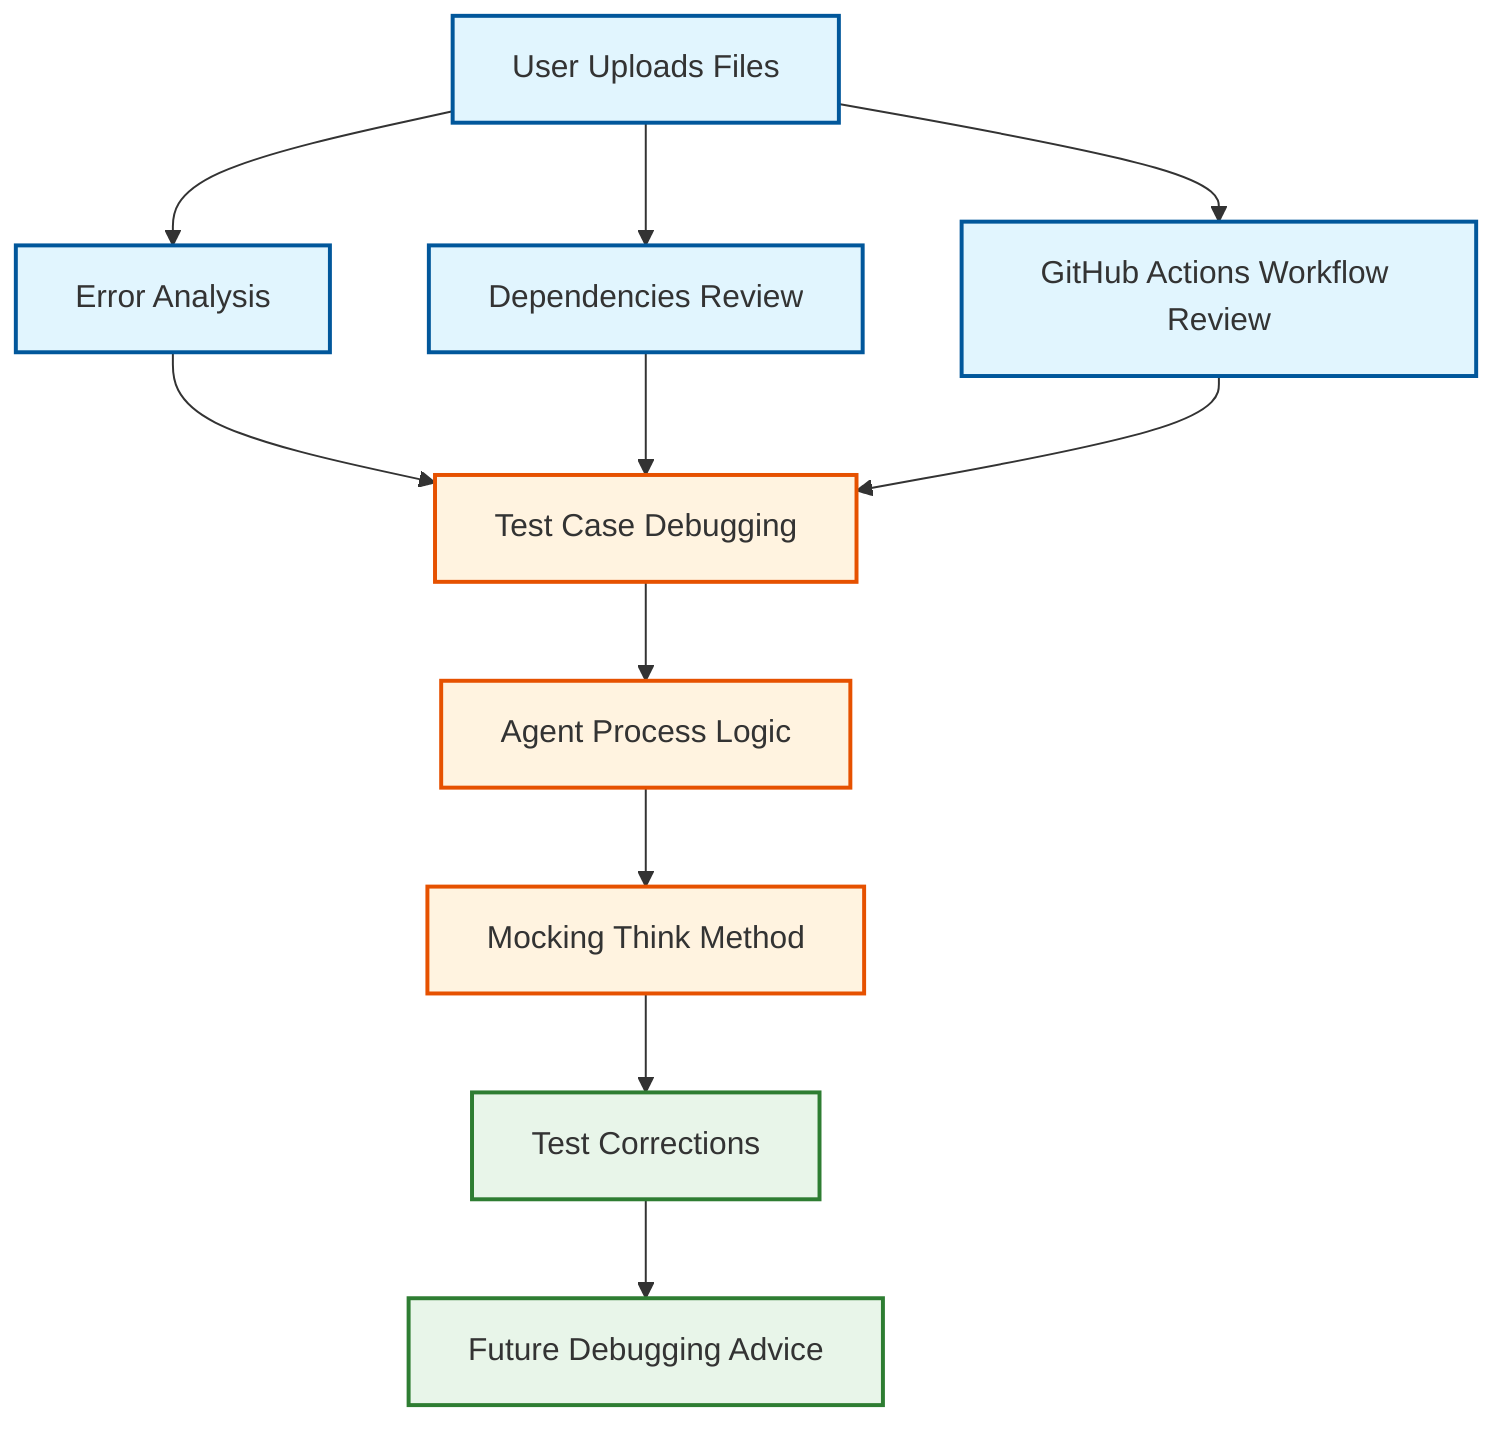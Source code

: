 flowchart TD
    A[User Uploads Files] --> B[Error Analysis]
    A --> C[Dependencies Review]
    A --> D[GitHub Actions Workflow Review]
    B --> E[Test Case Debugging]
    C --> E
    D --> E
    E --> F[Agent Process Logic]
    F --> G[Mocking Think Method]
    G --> H[Test Corrections]
    H --> I[Future Debugging Advice]

    classDef review fill:#e1f5fe,stroke:#01579b,stroke-width:2px
    classDef process fill:#fff3e0,stroke:#e65100,stroke-width:2px
    classDef solution fill:#e8f5e9,stroke:#2e7d32,stroke-width:2px

    class A,B,C,D review
    class E,F,G process
    class H,I solution